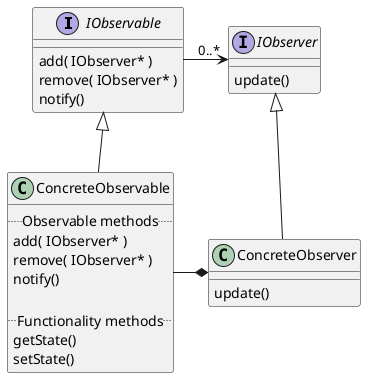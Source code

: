 ' When we talk about design patterns, we want to increase abstraction
'   - we want to have dependencies between absstract things, not between implementations,
'     i.e. between "Interface" classes, not between "Concrete" classes

@startuml

interface IObservable
{
    'Keep track of who wants to know when something changes
    add( IObserver* )
    remove( IObserver* )
    notify()
}

interface IObserver
{
    update()
}

IObservable -right-> "0..*" IObserver


class ConcreteObservable extends IObservable
{
    .. Observable methods ..
    add( IObserver* )
    remove( IObserver* )
    notify()
    
    .. Functionality methods ..
    getState()
    setState()
}

class ConcreteObserver extends IObserver
{
    update()
}

ConcreteObserver *-left- ConcreteObservable

@enduml